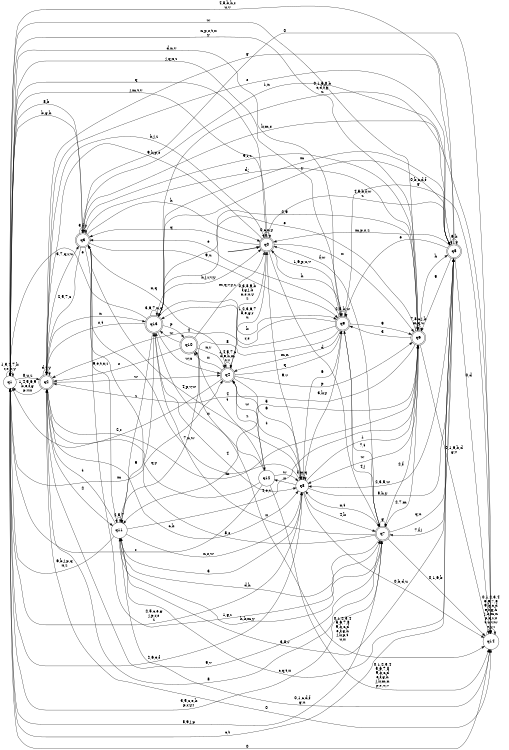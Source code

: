 digraph BlueStar {
__start0 [style = invis, shape = none, label = "", width = 0, height = 0];

rankdir=LR;
size="8,5";

s0 [style="rounded,filled", color="black", fillcolor="white" shape="doublecircle", label="q0"];
s1 [style="filled", color="black", fillcolor="white" shape="circle", label="q1"];
s2 [style="rounded,filled", color="black", fillcolor="white" shape="doublecircle", label="q2"];
s3 [style="rounded,filled", color="black", fillcolor="white" shape="doublecircle", label="q3"];
s4 [style="rounded,filled", color="black", fillcolor="white" shape="doublecircle", label="q4"];
s5 [style="rounded,filled", color="black", fillcolor="white" shape="doublecircle", label="q5"];
s6 [style="rounded,filled", color="black", fillcolor="white" shape="doublecircle", label="q6"];
s7 [style="rounded,filled", color="black", fillcolor="white" shape="doublecircle", label="q7"];
s8 [style="filled", color="black", fillcolor="white" shape="circle", label="q8"];
s9 [style="rounded,filled", color="black", fillcolor="white" shape="doublecircle", label="q9"];
s10 [style="rounded,filled", color="black", fillcolor="white" shape="doublecircle", label="q10"];
s11 [style="filled", color="black", fillcolor="white" shape="circle", label="q11"];
s12 [style="filled", color="black", fillcolor="white" shape="circle", label="q12"];
s13 [style="rounded,filled", color="black", fillcolor="white" shape="doublecircle", label="q13"];
s14 [style="filled", color="black", fillcolor="white" shape="circle", label="q14"];
subgraph cluster_main { 
	graph [pad=".75", ranksep="0.15", nodesep="0.15"];
	 style=invis; 
	__start0 -> s0 [penwidth=2];
}
s0 -> s0 [label="0,c,n,y"];
s0 -> s1 [label="j,m,t,v"];
s0 -> s2 [label="9,k,p,s"];
s0 -> s3 [label="q"];
s0 -> s4 [label="1,2,3,6,7\n8,e,g,r\nu"];
s0 -> s5 [label="4,5,b,f,w\nz"];
s0 -> s6 [label="x"];
s0 -> s7 [label="d"];
s0 -> s9 [label="h"];
s1 -> s0 [label="q"];
s1 -> s1 [label="1,3,4,7,k\nr,s,x,y"];
s1 -> s2 [label="8,u,z"];
s1 -> s3 [label="b,g,h"];
s1 -> s4 [label="m"];
s1 -> s5 [label="c,t"];
s1 -> s6 [label="w"];
s1 -> s7 [label="5,9,j,p"];
s1 -> s8 [label="2,6,e,f"];
s1 -> s9 [label="d,n,v"];
s1 -> s14 [label="0"];
s2 -> s0 [label="h,j,z"];
s2 -> s1 [label="1,4,5,6,9\nb,e,f,g\np,v,x"];
s2 -> s2 [label="d,t,y"];
s2 -> s3 [label="3,7,q,r,u"];
s2 -> s4 [label="w"];
s2 -> s5 [label="s"];
s2 -> s6 [label="m"];
s2 -> s7 [label="8"];
s2 -> s8 [label="c,k"];
s2 -> s11 [label="2"];
s2 -> s13 [label="n"];
s2 -> s14 [label="0"];
s3 -> s0 [label="h"];
s3 -> s1 [label="8,b"];
s3 -> s2 [label="2,5,7,c"];
s3 -> s3 [label="3,f,y"];
s3 -> s4 [label="n,q"];
s3 -> s5 [label="k,m,s"];
s3 -> s6 [label="d,j"];
s3 -> s7 [label="1,g,r"];
s3 -> s8 [label="4,p,v,w"];
s3 -> s9 [label="9,u"];
s3 -> s11 [label="6,e,t,x,z"];
s3 -> s14 [label="0"];
s4 -> s0 [label="0,3,8,9,b\nf,g,j,k\nn,s,u,y\nz"];
s4 -> s1 [label="2,r"];
s4 -> s4 [label="1,4,5,7,c\nd,e,h,m\nt,v"];
s4 -> s6 [label="p"];
s4 -> s8 [label="6"];
s4 -> s9 [label="q"];
s4 -> s10 [label="x"];
s4 -> s12 [label="w"];
s5 -> s0 [label="m,p,s,z"];
s5 -> s1 [label="4,8,b,h,r\nu,v"];
s5 -> s2 [label="g"];
s5 -> s3 [label="1,n"];
s5 -> s5 [label="6,k"];
s5 -> s6 [label="9"];
s5 -> s7 [label="7,f,j"];
s5 -> s8 [label="2,3,5,w"];
s5 -> s9 [label="e"];
s5 -> s11 [label="c,q,t,x"];
s5 -> s13 [label="y"];
s5 -> s14 [label="0,d"];
s6 -> s1 [label="n,p,s,t,x\ny"];
s6 -> s2 [label="4"];
s6 -> s3 [label="9,r,z"];
s6 -> s5 [label="h"];
s6 -> s6 [label="7,8,c,j,k\nm,q,u"];
s6 -> s7 [label="2,f"];
s6 -> s8 [label="w"];
s6 -> s9 [label="3"];
s6 -> s11 [label="5"];
s6 -> s13 [label="e"];
s6 -> s14 [label="0,1,6,b,d\ng,v"];
s7 -> s0 [label="f,w"];
s7 -> s1 [label="3,5,c,e,k\np,r,y,z"];
s7 -> s2 [label="9,v"];
s7 -> s3 [label="8,s"];
s7 -> s5 [label="q,u"];
s7 -> s6 [label="2,7,m"];
s7 -> s7 [label="g"];
s7 -> s8 [label="n,t"];
s7 -> s9 [label="4,j"];
s7 -> s11 [label="d,h"];
s7 -> s13 [label="x"];
s7 -> s14 [label="0,1,6,b"];
s8 -> s0 [label="9,v"];
s8 -> s1 [label="2,5,c,e,g\nj,p,r,s\nz"];
s8 -> s3 [label="7,n,w"];
s8 -> s4 [label="t"];
s8 -> s5 [label="8,h,y"];
s8 -> s6 [label="1"];
s8 -> s7 [label="4,k"];
s8 -> s8 [label="f,m,q"];
s8 -> s9 [label="6"];
s8 -> s11 [label="3"];
s8 -> s12 [label="x"];
s8 -> s14 [label="0,b,d,u"];
s9 -> s0 [label="1,6,p,u,v"];
s9 -> s1 [label="j,q,x,z"];
s9 -> s2 [label="4"];
s9 -> s3 [label="e"];
s9 -> s4 [label="m,n"];
s9 -> s6 [label="9"];
s9 -> s7 [label="7,t"];
s9 -> s8 [label="3,k,y"];
s9 -> s9 [label="2,5,h,w"];
s9 -> s11 [label="8"];
s9 -> s13 [label="r,s"];
s9 -> s14 [label="0,b,c,d,f\ng"];
s10 -> s0 [label="m,q,v,y,z"];
s10 -> s2 [label="s"];
s10 -> s4 [label="n,r"];
s10 -> s13 [label="w"];
s10 -> s14 [label="0,1,2,3,4\n5,6,7,8\n9,b,c,d\ne,f,g,h\nj,k,p,t\nu,x"];
s11 -> s1 [label="6,b,j,p,q\nx,z"];
s11 -> s2 [label="t"];
s11 -> s5 [label="3,8,r"];
s11 -> s6 [label="4,e,v"];
s11 -> s7 [label="h,k,m,y"];
s11 -> s8 [label="n,s,w"];
s11 -> s11 [label="2,5,7"];
s11 -> s13 [label="9"];
s11 -> s14 [label="0,1,c,d,f\ng,u"];
s12 -> s1 [label="r"];
s12 -> s2 [label="q,y"];
s12 -> s4 [label="z"];
s12 -> s8 [label="w"];
s12 -> s10 [label="t"];
s12 -> s13 [label="x"];
s12 -> s14 [label="0,1,2,3,4\n5,6,7,8\n9,b,c,d\ne,f,g,h\nj,k,m,n\np,s,u,v"];
s13 -> s0 [label="h,j,r,v,y"];
s13 -> s1 [label="e"];
s13 -> s2 [label="s,t"];
s13 -> s4 [label="w,x"];
s13 -> s5 [label="m"];
s13 -> s6 [label="2,9"];
s13 -> s8 [label="4"];
s13 -> s9 [label="k"];
s13 -> s10 [label="p"];
s13 -> s11 [label="z"];
s13 -> s13 [label="3,6,7,n,q"];
s13 -> s14 [label="0,1,5,8,b\nc,d,f,g\nu"];
s14 -> s14 [label="0,1,2,3,4\n5,6,7,8\n9,b,c,d\ne,f,g,h\nj,k,m,n\np,q,r,s\nt,u,v,w\nx,y,z"];

}